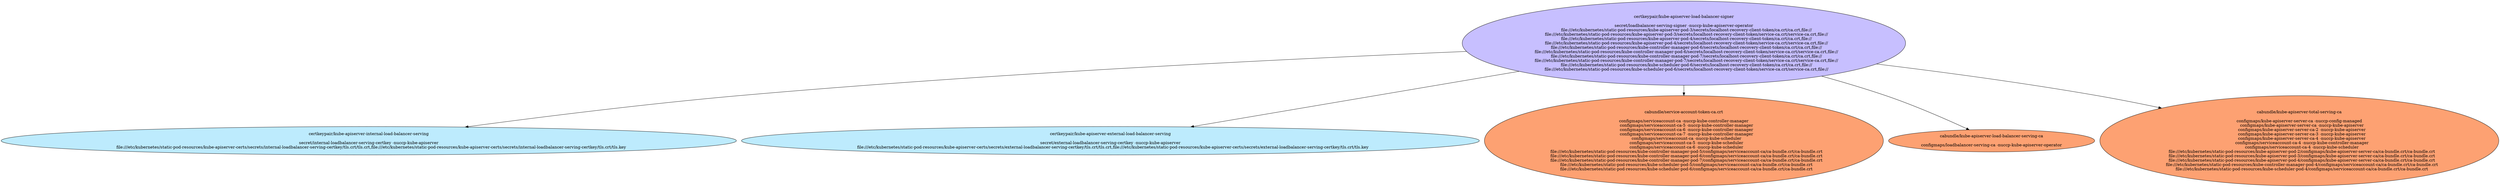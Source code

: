 digraph "Local Certificate" {
  // Node definitions.
  8 [
    label="certkeypair/kube-apiserver-load-balancer-signer\n\nsecret/loadbalancer-serving-signer -nuccp-kube-apiserver-operator\n    file:///etc/kubernetes/static-pod-resources/kube-apiserver-pod-3/secrets/localhost-recovery-client-token/ca.crt/ca.crt,file://\n    file:///etc/kubernetes/static-pod-resources/kube-apiserver-pod-3/secrets/localhost-recovery-client-token/service-ca.crt/service-ca.crt,file://\n    file:///etc/kubernetes/static-pod-resources/kube-apiserver-pod-4/secrets/localhost-recovery-client-token/ca.crt/ca.crt,file://\n    file:///etc/kubernetes/static-pod-resources/kube-apiserver-pod-4/secrets/localhost-recovery-client-token/service-ca.crt/service-ca.crt,file://\n    file:///etc/kubernetes/static-pod-resources/kube-controller-manager-pod-6/secrets/localhost-recovery-client-token/ca.crt/ca.crt,file://\n    file:///etc/kubernetes/static-pod-resources/kube-controller-manager-pod-6/secrets/localhost-recovery-client-token/service-ca.crt/service-ca.crt,file://\n    file:///etc/kubernetes/static-pod-resources/kube-controller-manager-pod-7/secrets/localhost-recovery-client-token/ca.crt/ca.crt,file://\n    file:///etc/kubernetes/static-pod-resources/kube-controller-manager-pod-7/secrets/localhost-recovery-client-token/service-ca.crt/service-ca.crt,file://\n    file:///etc/kubernetes/static-pod-resources/kube-scheduler-pod-6/secrets/localhost-recovery-client-token/ca.crt/ca.crt,file://\n    file:///etc/kubernetes/static-pod-resources/kube-scheduler-pod-6/secrets/localhost-recovery-client-token/service-ca.crt/service-ca.crt,file://\n"
    style=filled
    fillcolor="#c7bfff"
  ];
  9 [
    label="certkeypair/kube-apiserver-internal-load-balancer-serving\n\nsecret/internal-loadbalancer-serving-certkey -nuccp-kube-apiserver\n    file:///etc/kubernetes/static-pod-resources/kube-apiserver-certs/secrets/internal-loadbalancer-serving-certkey/tls.crt/tls.crt,file:///etc/kubernetes/static-pod-resources/kube-apiserver-certs/secrets/internal-loadbalancer-serving-certkey/tls.crt/tls.key\n"
    style=filled
    fillcolor="#bdebfd"
  ];
  10 [
    label="certkeypair/kube-apiserver-external-load-balancer-serving\n\nsecret/external-loadbalancer-serving-certkey -nuccp-kube-apiserver\n    file:///etc/kubernetes/static-pod-resources/kube-apiserver-certs/secrets/external-loadbalancer-serving-certkey/tls.crt/tls.crt,file:///etc/kubernetes/static-pod-resources/kube-apiserver-certs/secrets/external-loadbalancer-serving-certkey/tls.crt/tls.key\n"
    style=filled
    fillcolor="#bdebfd"
  ];
  11 [
    label="cabundle/service-account-token-ca.crt\n\nconfigmaps/serviceaccount-ca -nuccp-kube-controller-manager\n    configmaps/serviceaccount-ca-5 -nuccp-kube-controller-manager\n    configmaps/serviceaccount-ca-6 -nuccp-kube-controller-manager\n    configmaps/serviceaccount-ca-7 -nuccp-kube-controller-manager\n    configmaps/serviceaccount-ca -nuccp-kube-scheduler\n    configmaps/serviceaccount-ca-5 -nuccp-kube-scheduler\n    configmaps/serviceaccount-ca-6 -nuccp-kube-scheduler\n    file:///etc/kubernetes/static-pod-resources/kube-controller-manager-pod-5/configmaps/serviceaccount-ca/ca-bundle.crt/ca-bundle.crt\n    file:///etc/kubernetes/static-pod-resources/kube-controller-manager-pod-6/configmaps/serviceaccount-ca/ca-bundle.crt/ca-bundle.crt\n    file:///etc/kubernetes/static-pod-resources/kube-controller-manager-pod-7/configmaps/serviceaccount-ca/ca-bundle.crt/ca-bundle.crt\n    file:///etc/kubernetes/static-pod-resources/kube-scheduler-pod-5/configmaps/serviceaccount-ca/ca-bundle.crt/ca-bundle.crt\n    file:///etc/kubernetes/static-pod-resources/kube-scheduler-pod-6/configmaps/serviceaccount-ca/ca-bundle.crt/ca-bundle.crt\n"
    style=filled
    fillcolor="#fda172"
  ];
  15 [
    label="cabundle/kube-apiserver-load-balancer-serving-ca\n\nconfigmaps/loadbalancer-serving-ca -nuccp-kube-apiserver-operator\n"
    style=filled
    fillcolor="#fda172"
  ];
  17 [
    label="cabundle/kube-apiserver-total-serving-ca\n\nconfigmaps/kube-apiserver-server-ca -nuccp-config-managed\n    configmaps/kube-apiserver-server-ca -nuccp-kube-apiserver\n    configmaps/kube-apiserver-server-ca-2 -nuccp-kube-apiserver\n    configmaps/kube-apiserver-server-ca-3 -nuccp-kube-apiserver\n    configmaps/kube-apiserver-server-ca-4 -nuccp-kube-apiserver\n    configmaps/serviceaccount-ca-4 -nuccp-kube-controller-manager\n    configmaps/serviceaccount-ca-4 -nuccp-kube-scheduler\n    file:///etc/kubernetes/static-pod-resources/kube-apiserver-pod-2/configmaps/kube-apiserver-server-ca/ca-bundle.crt/ca-bundle.crt\n    file:///etc/kubernetes/static-pod-resources/kube-apiserver-pod-3/configmaps/kube-apiserver-server-ca/ca-bundle.crt/ca-bundle.crt\n    file:///etc/kubernetes/static-pod-resources/kube-apiserver-pod-4/configmaps/kube-apiserver-server-ca/ca-bundle.crt/ca-bundle.crt\n    file:///etc/kubernetes/static-pod-resources/kube-controller-manager-pod-4/configmaps/serviceaccount-ca/ca-bundle.crt/ca-bundle.crt\n    file:///etc/kubernetes/static-pod-resources/kube-scheduler-pod-4/configmaps/serviceaccount-ca/ca-bundle.crt/ca-bundle.crt\n"
    style=filled
    fillcolor="#fda172"
  ];

  // Edge definitions.
  8 -> 9;
  8 -> 10;
  8 -> 11;
  8 -> 15;
  8 -> 17;
}